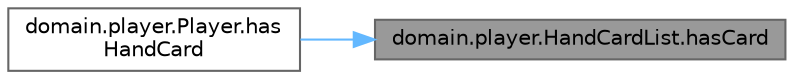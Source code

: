 digraph "domain.player.HandCardList.hasCard"
{
 // LATEX_PDF_SIZE
  bgcolor="transparent";
  edge [fontname=Helvetica,fontsize=10,labelfontname=Helvetica,labelfontsize=10];
  node [fontname=Helvetica,fontsize=10,shape=box,height=0.2,width=0.4];
  rankdir="RL";
  Node1 [id="Node000001",label="domain.player.HandCardList.hasCard",height=0.2,width=0.4,color="gray40", fillcolor="grey60", style="filled", fontcolor="black",tooltip=" "];
  Node1 -> Node2 [id="edge1_Node000001_Node000002",dir="back",color="steelblue1",style="solid",tooltip=" "];
  Node2 [id="Node000002",label="domain.player.Player.has\lHandCard",height=0.2,width=0.4,color="grey40", fillcolor="white", style="filled",URL="$classdomain_1_1player_1_1_player.html#a99209271043f5332e645e37af40fce51",tooltip=" "];
}
